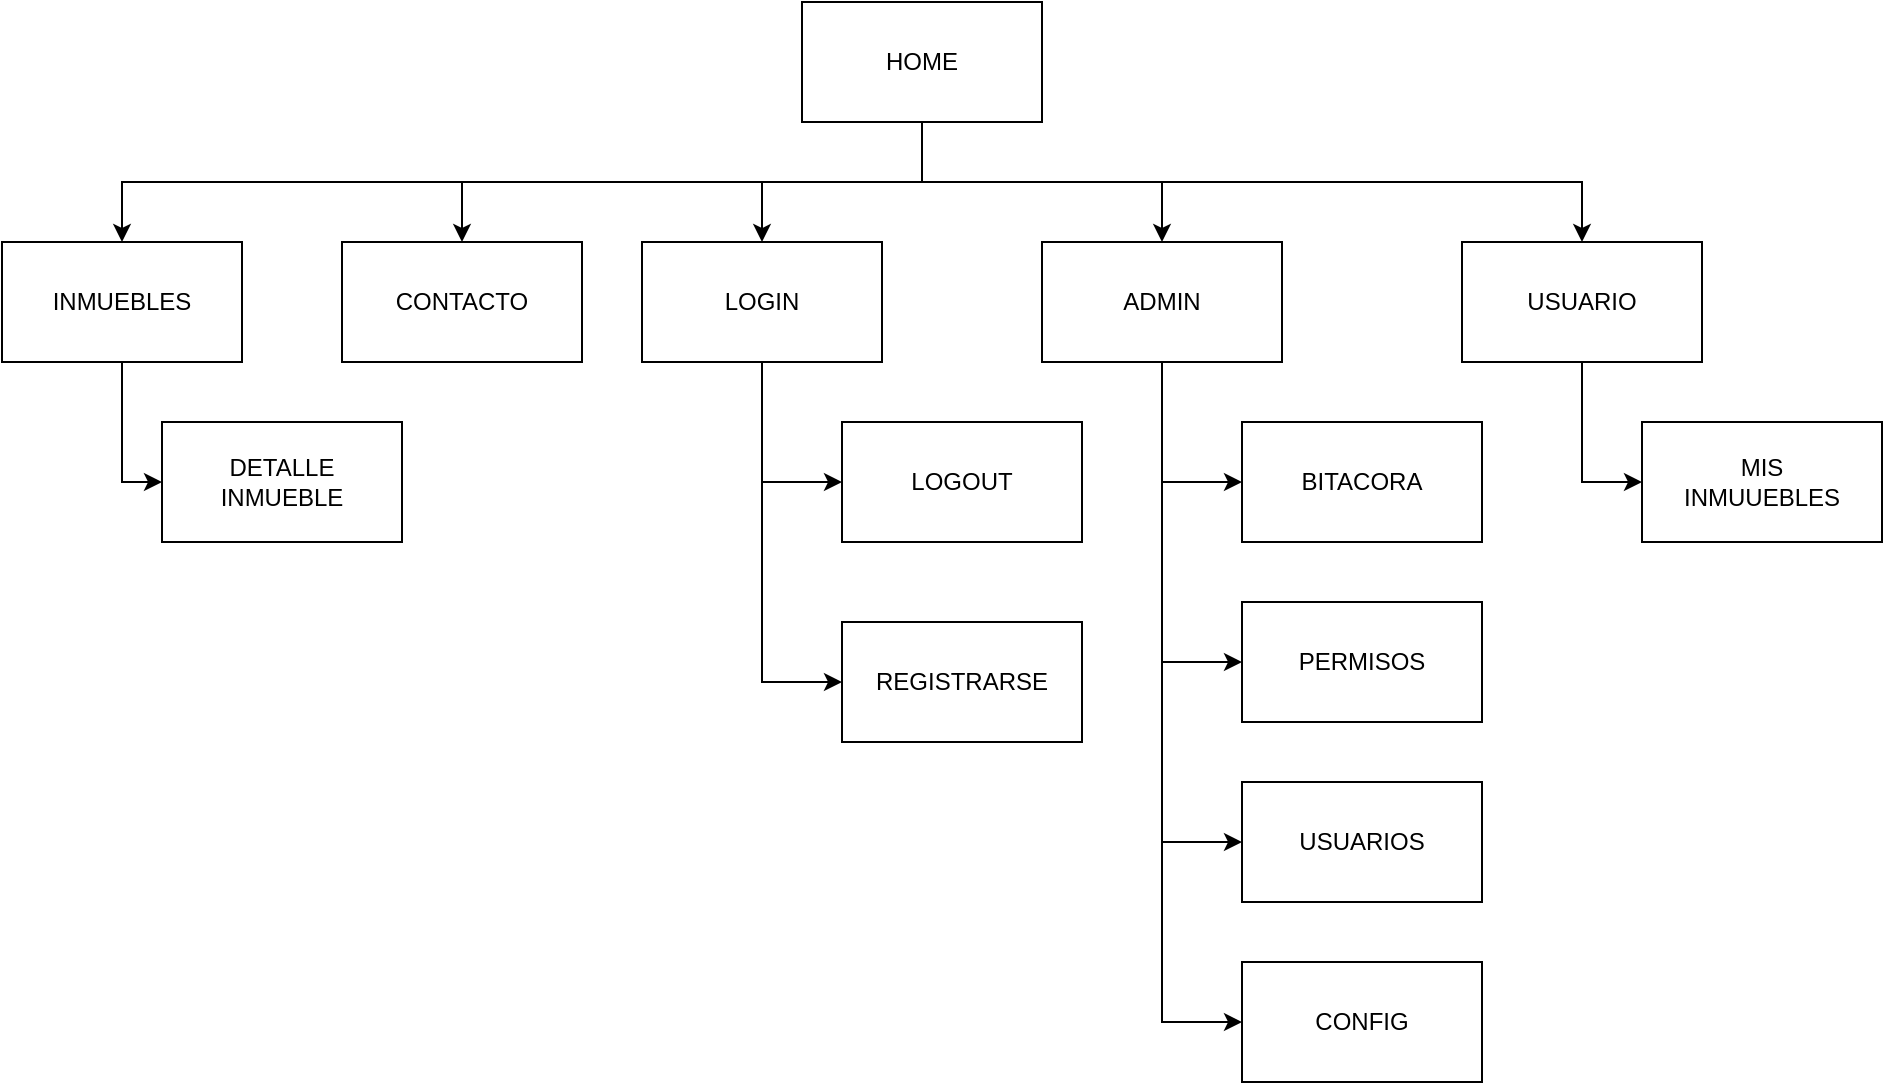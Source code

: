 <mxfile>
    <diagram id="k3duEai-UcS9JpFJAbBn" name="Page-1">
        <mxGraphModel dx="1614" dy="738" grid="1" gridSize="10" guides="1" tooltips="1" connect="1" arrows="1" fold="1" page="1" pageScale="1" pageWidth="850" pageHeight="1100" math="0" shadow="0">
            <root>
                <mxCell id="0"/>
                <mxCell id="1" parent="0"/>
                <mxCell id="17" style="edgeStyle=orthogonalEdgeStyle;html=1;entryX=0.5;entryY=0;entryDx=0;entryDy=0;elbow=vertical;rounded=0;" edge="1" parent="1" source="2" target="5">
                    <mxGeometry relative="1" as="geometry">
                        <Array as="points">
                            <mxPoint x="480" y="110"/>
                            <mxPoint x="400" y="110"/>
                        </Array>
                    </mxGeometry>
                </mxCell>
                <mxCell id="18" style="edgeStyle=orthogonalEdgeStyle;rounded=0;html=1;elbow=vertical;" edge="1" parent="1" source="2" target="4">
                    <mxGeometry relative="1" as="geometry">
                        <Array as="points">
                            <mxPoint x="480" y="110"/>
                            <mxPoint x="250" y="110"/>
                        </Array>
                    </mxGeometry>
                </mxCell>
                <mxCell id="19" style="edgeStyle=orthogonalEdgeStyle;rounded=0;html=1;elbow=vertical;" edge="1" parent="1" source="2" target="3">
                    <mxGeometry relative="1" as="geometry">
                        <Array as="points">
                            <mxPoint x="480" y="110"/>
                            <mxPoint x="80" y="110"/>
                        </Array>
                    </mxGeometry>
                </mxCell>
                <mxCell id="21" style="edgeStyle=orthogonalEdgeStyle;rounded=0;html=1;elbow=vertical;" edge="1" parent="1" source="2" target="8">
                    <mxGeometry relative="1" as="geometry">
                        <Array as="points">
                            <mxPoint x="480" y="110"/>
                            <mxPoint x="600" y="110"/>
                        </Array>
                    </mxGeometry>
                </mxCell>
                <mxCell id="22" style="edgeStyle=orthogonalEdgeStyle;rounded=0;html=1;elbow=vertical;" edge="1" parent="1" source="2" target="14">
                    <mxGeometry relative="1" as="geometry">
                        <Array as="points">
                            <mxPoint x="480" y="110"/>
                            <mxPoint x="810" y="110"/>
                        </Array>
                    </mxGeometry>
                </mxCell>
                <mxCell id="2" value="HOME" style="rounded=0;whiteSpace=wrap;html=1;" vertex="1" parent="1">
                    <mxGeometry x="420" y="20" width="120" height="60" as="geometry"/>
                </mxCell>
                <mxCell id="23" style="edgeStyle=orthogonalEdgeStyle;rounded=0;html=1;entryX=0;entryY=0.5;entryDx=0;entryDy=0;elbow=vertical;" edge="1" parent="1" source="3" target="7">
                    <mxGeometry relative="1" as="geometry"/>
                </mxCell>
                <mxCell id="3" value="INMUEBLES" style="rounded=0;whiteSpace=wrap;html=1;" vertex="1" parent="1">
                    <mxGeometry x="20" y="140" width="120" height="60" as="geometry"/>
                </mxCell>
                <mxCell id="4" value="CONTACTO" style="rounded=0;whiteSpace=wrap;html=1;" vertex="1" parent="1">
                    <mxGeometry x="190" y="140" width="120" height="60" as="geometry"/>
                </mxCell>
                <mxCell id="24" style="edgeStyle=orthogonalEdgeStyle;rounded=0;html=1;entryX=0;entryY=0.5;entryDx=0;entryDy=0;elbow=vertical;" edge="1" parent="1" source="5" target="12">
                    <mxGeometry relative="1" as="geometry"/>
                </mxCell>
                <mxCell id="31" style="edgeStyle=orthogonalEdgeStyle;rounded=0;html=1;entryX=0;entryY=0.5;entryDx=0;entryDy=0;elbow=vertical;" edge="1" parent="1" source="5" target="6">
                    <mxGeometry relative="1" as="geometry"/>
                </mxCell>
                <mxCell id="5" value="LOGIN&lt;span style=&quot;color: rgba(0 , 0 , 0 , 0) ; font-family: monospace ; font-size: 0px&quot;&gt;%3CmxGraphModel%3E%3Croot%3E%3CmxCell%20id%3D%220%22%2F%3E%3CmxCell%20id%3D%221%22%20parent%3D%220%22%2F%3E%3CmxCell%20id%3D%222%22%20value%3D%22HOME%22%20style%3D%22rounded%3D0%3BwhiteSpace%3Dwrap%3Bhtml%3D1%3B%22%20vertex%3D%221%22%20parent%3D%221%22%3E%3CmxGeometry%20x%3D%22320%22%20y%3D%2230%22%20width%3D%22120%22%20height%3D%2260%22%20as%3D%22geometry%22%2F%3E%3C%2FmxCell%3E%3C%2Froot%3E%3C%2FmxGraphModel%3E&lt;/span&gt;" style="rounded=0;whiteSpace=wrap;html=1;" vertex="1" parent="1">
                    <mxGeometry x="340" y="140" width="120" height="60" as="geometry"/>
                </mxCell>
                <mxCell id="6" value="REGISTRARSE" style="rounded=0;whiteSpace=wrap;html=1;" vertex="1" parent="1">
                    <mxGeometry x="440" y="330" width="120" height="60" as="geometry"/>
                </mxCell>
                <mxCell id="7" value="DETALLE&lt;br&gt;INMUEBLE" style="rounded=0;whiteSpace=wrap;html=1;" vertex="1" parent="1">
                    <mxGeometry x="100" y="230" width="120" height="60" as="geometry"/>
                </mxCell>
                <mxCell id="26" style="edgeStyle=orthogonalEdgeStyle;rounded=0;html=1;entryX=0;entryY=0.5;entryDx=0;entryDy=0;elbow=vertical;" edge="1" parent="1" source="8" target="9">
                    <mxGeometry relative="1" as="geometry"/>
                </mxCell>
                <mxCell id="27" style="edgeStyle=orthogonalEdgeStyle;rounded=0;html=1;entryX=0;entryY=0.5;entryDx=0;entryDy=0;elbow=vertical;" edge="1" parent="1" source="8" target="10">
                    <mxGeometry relative="1" as="geometry"/>
                </mxCell>
                <mxCell id="28" style="edgeStyle=orthogonalEdgeStyle;rounded=0;html=1;entryX=0;entryY=0.5;entryDx=0;entryDy=0;elbow=vertical;" edge="1" parent="1" source="8" target="11">
                    <mxGeometry relative="1" as="geometry"/>
                </mxCell>
                <mxCell id="30" style="edgeStyle=orthogonalEdgeStyle;rounded=0;html=1;entryX=0;entryY=0.5;entryDx=0;entryDy=0;elbow=vertical;" edge="1" parent="1" source="8" target="13">
                    <mxGeometry relative="1" as="geometry"/>
                </mxCell>
                <mxCell id="8" value="ADMIN" style="rounded=0;whiteSpace=wrap;html=1;" vertex="1" parent="1">
                    <mxGeometry x="540" y="140" width="120" height="60" as="geometry"/>
                </mxCell>
                <mxCell id="9" value="BITACORA" style="rounded=0;whiteSpace=wrap;html=1;" vertex="1" parent="1">
                    <mxGeometry x="640" y="230" width="120" height="60" as="geometry"/>
                </mxCell>
                <mxCell id="10" value="PERMISOS" style="rounded=0;whiteSpace=wrap;html=1;" vertex="1" parent="1">
                    <mxGeometry x="640" y="320" width="120" height="60" as="geometry"/>
                </mxCell>
                <mxCell id="11" value="USUARIOS" style="rounded=0;whiteSpace=wrap;html=1;" vertex="1" parent="1">
                    <mxGeometry x="640" y="410" width="120" height="60" as="geometry"/>
                </mxCell>
                <mxCell id="12" value="LOGOUT" style="rounded=0;whiteSpace=wrap;html=1;" vertex="1" parent="1">
                    <mxGeometry x="440" y="230" width="120" height="60" as="geometry"/>
                </mxCell>
                <mxCell id="13" value="CONFIG" style="rounded=0;whiteSpace=wrap;html=1;" vertex="1" parent="1">
                    <mxGeometry x="640" y="500" width="120" height="60" as="geometry"/>
                </mxCell>
                <mxCell id="25" style="edgeStyle=orthogonalEdgeStyle;rounded=0;html=1;entryX=0;entryY=0.5;entryDx=0;entryDy=0;elbow=vertical;" edge="1" parent="1" source="14" target="15">
                    <mxGeometry relative="1" as="geometry"/>
                </mxCell>
                <mxCell id="14" value="USUARIO" style="rounded=0;whiteSpace=wrap;html=1;" vertex="1" parent="1">
                    <mxGeometry x="750" y="140" width="120" height="60" as="geometry"/>
                </mxCell>
                <mxCell id="15" value="MIS&lt;br&gt;INMUUEBLES" style="rounded=0;whiteSpace=wrap;html=1;" vertex="1" parent="1">
                    <mxGeometry x="840" y="230" width="120" height="60" as="geometry"/>
                </mxCell>
            </root>
        </mxGraphModel>
    </diagram>
</mxfile>